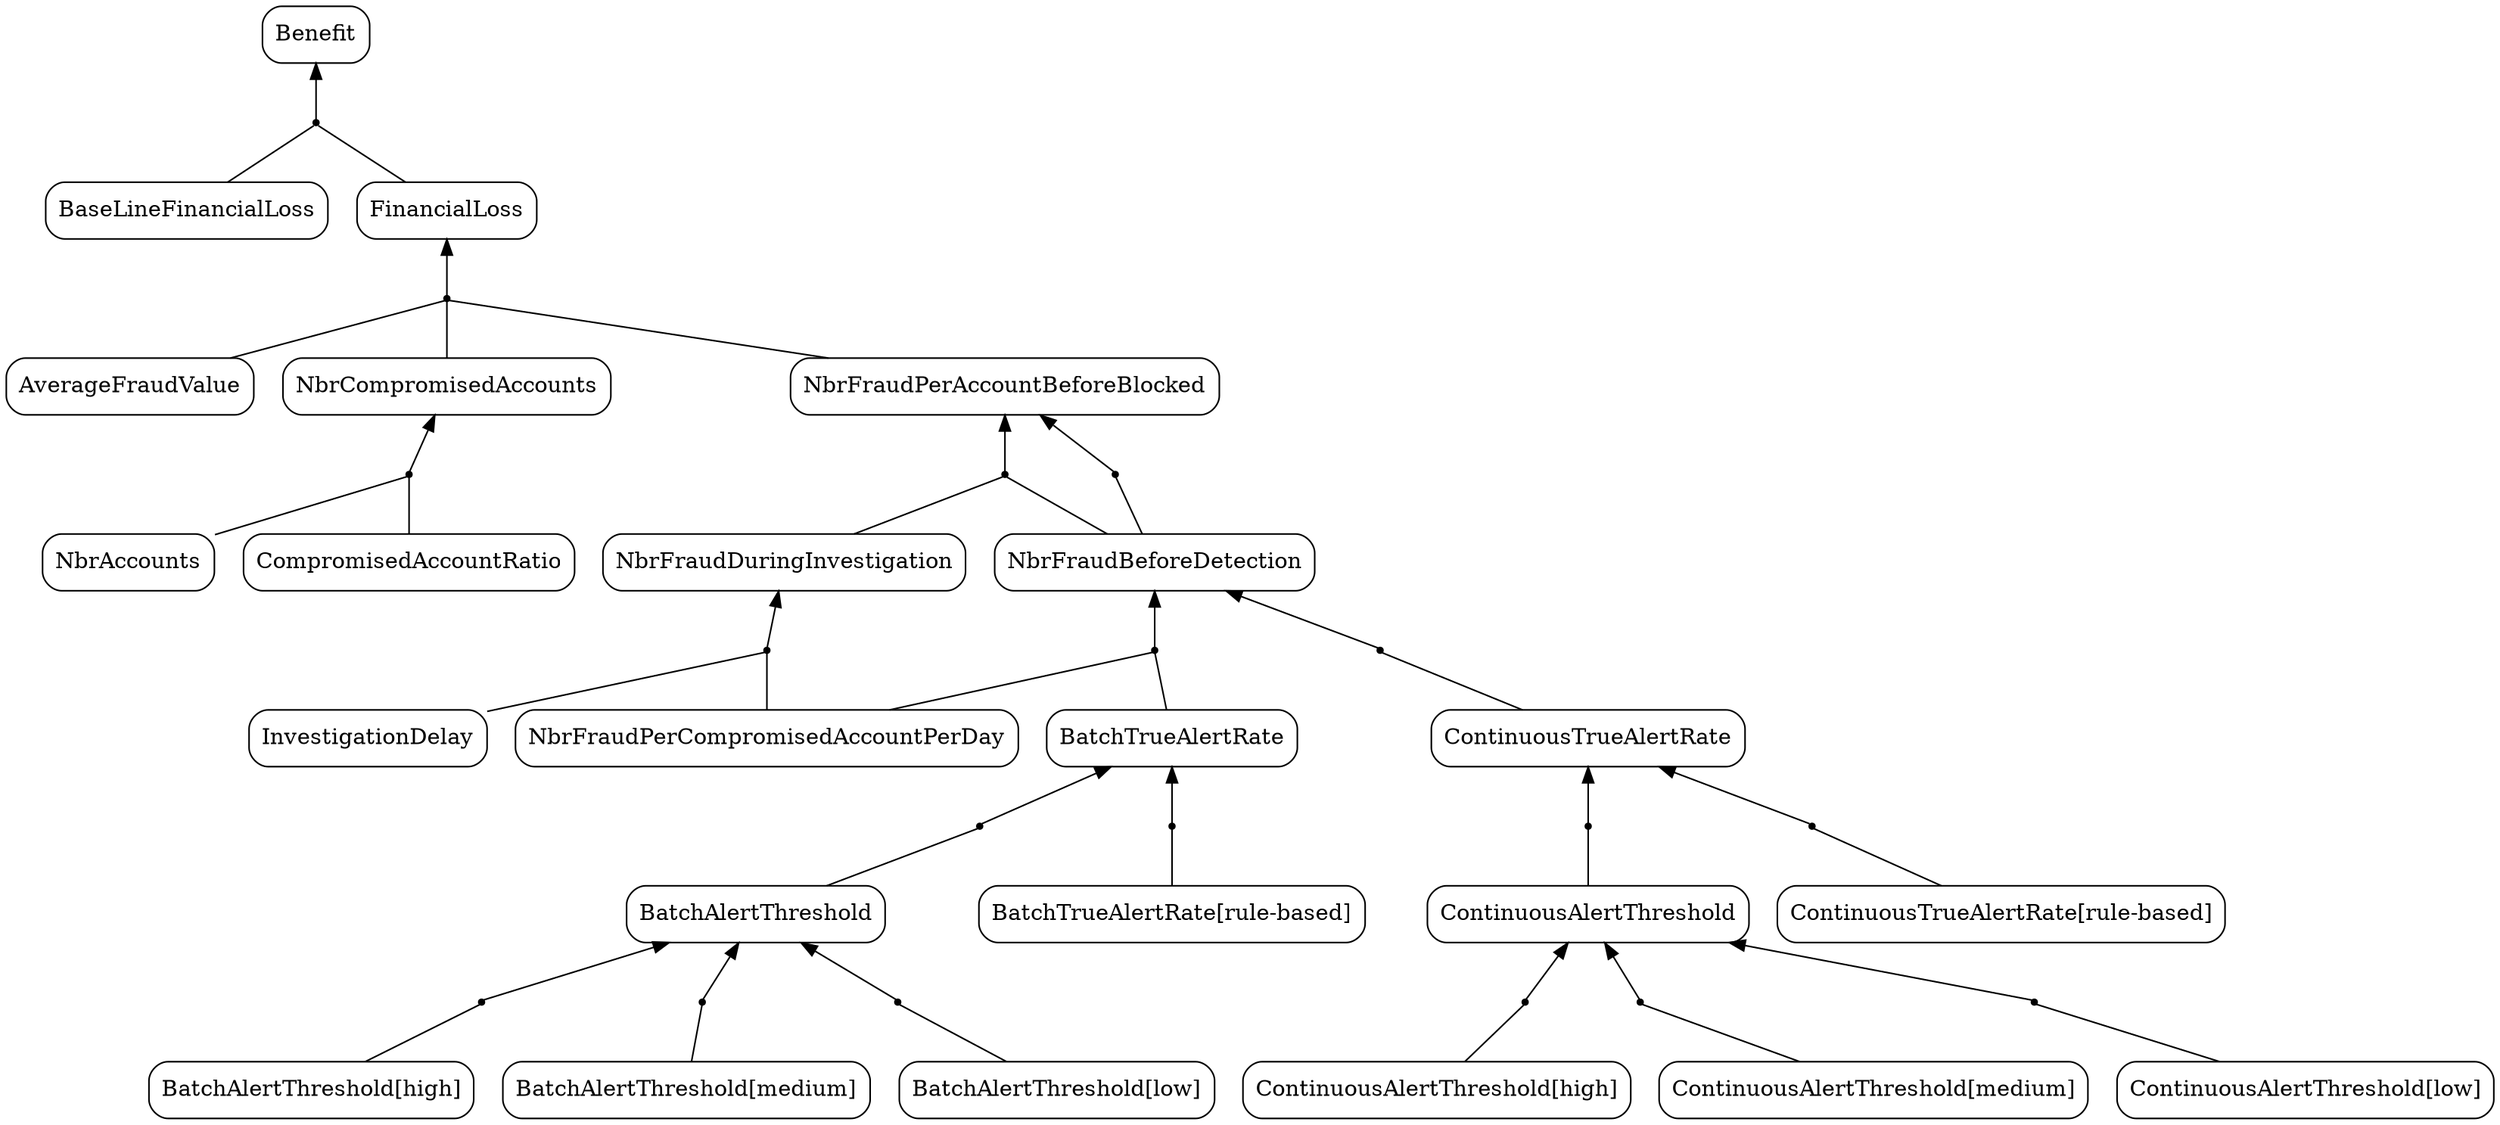 digraph G { 
rankdir = BT 
"BaseLineFinancialLoss"[shape = box, style = rounded] 
"AverageFraudValue"[shape = box, style = rounded] 
"NbrAccounts"[shape = box, style = rounded] 
"CompromisedAccountRatio"[shape = box, style = rounded] 
"NbrCompromisedAccounts"[shape = box, style = rounded] 
AndRef0[shape = point] 
AndRef0->"NbrCompromisedAccounts"
"NbrAccounts"->AndRef0 [dir = none] 
"CompromisedAccountRatio"->AndRef0 [dir = none] 
AndRef1[shape = point] 
"ContinuousAlertThreshold[high]"[shape = box, style = rounded] 
AndRef1->"ContinuousAlertThreshold"
"ContinuousAlertThreshold[high]"->AndRef1 [dir = none] 
AndRef2[shape = point] 
"ContinuousAlertThreshold[medium]"[shape = box, style = rounded] 
AndRef2->"ContinuousAlertThreshold"
"ContinuousAlertThreshold[medium]"->AndRef2 [dir = none] 
AndRef3[shape = point] 
"ContinuousAlertThreshold[low]"[shape = box, style = rounded] 
AndRef3->"ContinuousAlertThreshold"
"ContinuousAlertThreshold[low]"->AndRef3 [dir = none] 
"ContinuousAlertThreshold"[shape = box, style = rounded] 
AndRef4[shape = point] 
"ContinuousAlertThreshold"[shape = box, style = rounded] 
AndRef4->"ContinuousTrueAlertRate"
"ContinuousAlertThreshold"->AndRef4 [dir = none] 
AndRef5[shape = point] 
"ContinuousTrueAlertRate[rule-based]"[shape = box, style = rounded] 
AndRef5->"ContinuousTrueAlertRate"
"ContinuousTrueAlertRate[rule-based]"->AndRef5 [dir = none] 
"ContinuousTrueAlertRate"[shape = box, style = rounded] 
AndRef6[shape = point] 
"ContinuousTrueAlertRate"[shape = box, style = rounded] 
AndRef6->"NbrFraudBeforeDetection"
"ContinuousTrueAlertRate"->AndRef6 [dir = none] 
"NbrFraudPerCompromisedAccountPerDay"[shape = box, style = rounded] 
AndRef7[shape = point] 
"BatchAlertThreshold[high]"[shape = box, style = rounded] 
AndRef7->"BatchAlertThreshold"
"BatchAlertThreshold[high]"->AndRef7 [dir = none] 
AndRef8[shape = point] 
"BatchAlertThreshold[medium]"[shape = box, style = rounded] 
AndRef8->"BatchAlertThreshold"
"BatchAlertThreshold[medium]"->AndRef8 [dir = none] 
AndRef9[shape = point] 
"BatchAlertThreshold[low]"[shape = box, style = rounded] 
AndRef9->"BatchAlertThreshold"
"BatchAlertThreshold[low]"->AndRef9 [dir = none] 
"BatchAlertThreshold"[shape = box, style = rounded] 
AndRef10[shape = point] 
"BatchAlertThreshold"[shape = box, style = rounded] 
AndRef10->"BatchTrueAlertRate"
"BatchAlertThreshold"->AndRef10 [dir = none] 
AndRef11[shape = point] 
"BatchTrueAlertRate[rule-based]"[shape = box, style = rounded] 
AndRef11->"BatchTrueAlertRate"
"BatchTrueAlertRate[rule-based]"->AndRef11 [dir = none] 
"BatchTrueAlertRate"[shape = box, style = rounded] 
AndRef12[shape = point] 
"NbrFraudPerCompromisedAccountPerDay"[shape = box, style = rounded] 
"BatchTrueAlertRate"[shape = box, style = rounded] 
AndRef12->"NbrFraudBeforeDetection"
"NbrFraudPerCompromisedAccountPerDay"->AndRef12 [dir = none] 
"BatchTrueAlertRate"->AndRef12 [dir = none] 
"NbrFraudBeforeDetection"[shape = box, style = rounded] 
AndRef13[shape = point] 
"NbrFraudBeforeDetection"[shape = box, style = rounded] 
AndRef13->"NbrFraudPerAccountBeforeBlocked"
"NbrFraudBeforeDetection"->AndRef13 [dir = none] 
"NbrFraudBeforeDetection"[shape = box, style = rounded] 
"NbrFraudPerCompromisedAccountPerDay"[shape = box, style = rounded] 
"InvestigationDelay"[shape = box, style = rounded] 
"NbrFraudDuringInvestigation"[shape = box, style = rounded] 
AndRef14[shape = point] 
AndRef14->"NbrFraudDuringInvestigation"
"NbrFraudPerCompromisedAccountPerDay"->AndRef14 [dir = none] 
"InvestigationDelay"->AndRef14 [dir = none] 
AndRef15[shape = point] 
"NbrFraudBeforeDetection"[shape = box, style = rounded] 
"NbrFraudDuringInvestigation"[shape = box, style = rounded] 
AndRef15->"NbrFraudPerAccountBeforeBlocked"
"NbrFraudBeforeDetection"->AndRef15 [dir = none] 
"NbrFraudDuringInvestigation"->AndRef15 [dir = none] 
"NbrFraudPerAccountBeforeBlocked"[shape = box, style = rounded] 
"FinancialLoss"[shape = box, style = rounded] 
AndRef16[shape = point] 
AndRef16->"FinancialLoss"
"AverageFraudValue"->AndRef16 [dir = none] 
"NbrCompromisedAccounts"->AndRef16 [dir = none] 
"NbrFraudPerAccountBeforeBlocked"->AndRef16 [dir = none] 
"Benefit"[shape = box, style = rounded] 
AndRef17[shape = point] 
AndRef17->"Benefit"
"BaseLineFinancialLoss"->AndRef17 [dir = none] 
"FinancialLoss"->AndRef17 [dir = none] 
}
